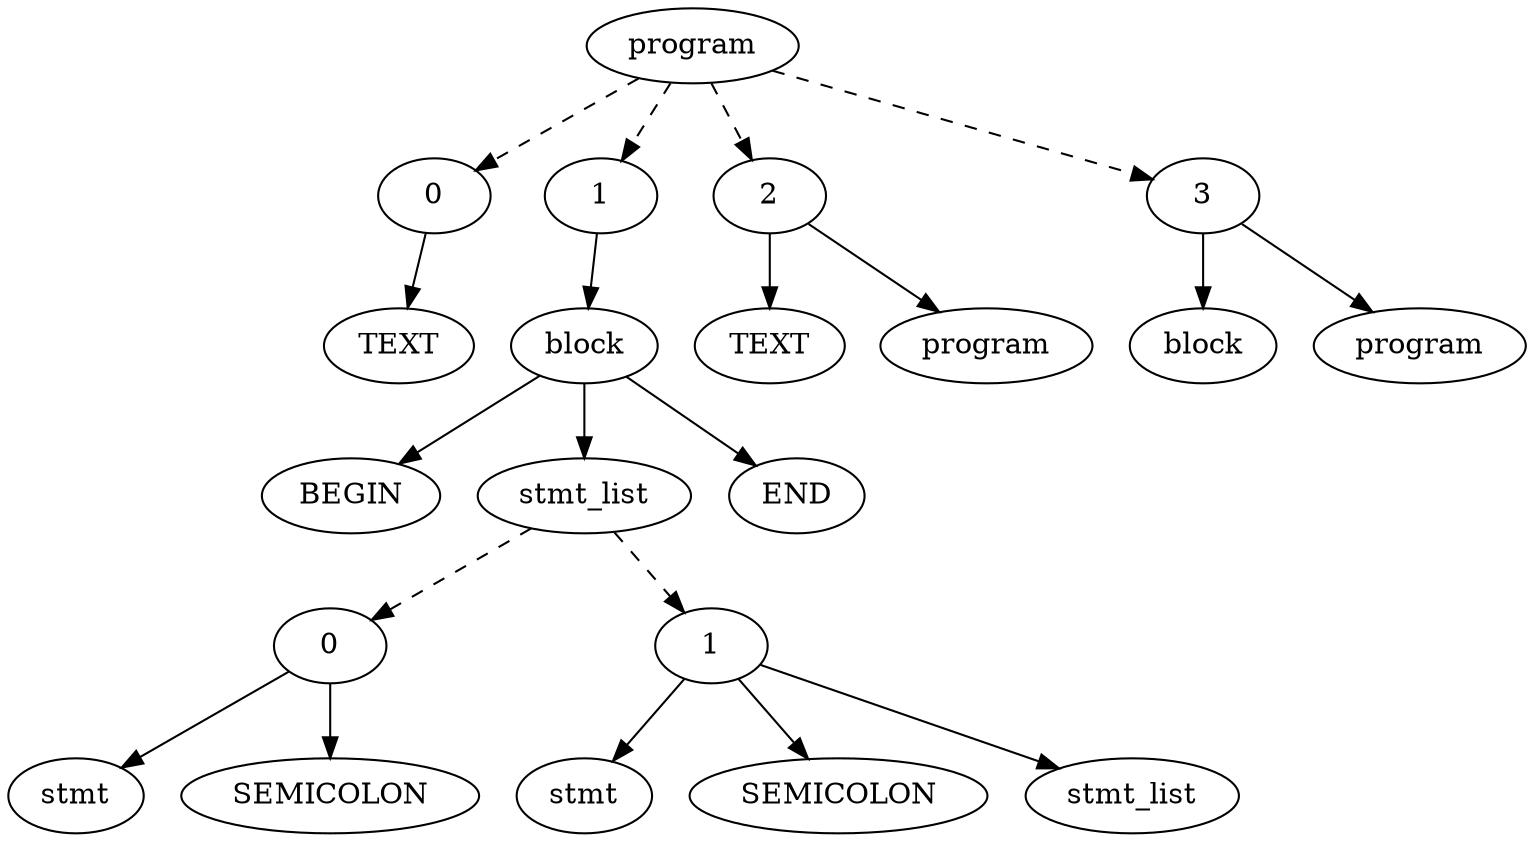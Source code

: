 digraph {
program;
program_o0 [label="0"];
program -> program_o0 [style=dashed];
TEXT;
program_o0 -> TEXT ;
program_o1 [label="1"];
program -> program_o1 [style=dashed];
block;
BEGIN;
block -> BEGIN ;
stmt_list;
stmt_list_o0 [label="0"];
stmt_list -> stmt_list_o0 [style=dashed];
stmt;
stmt_list_o0 -> stmt ;
SEMICOLON;
stmt_list_o0 -> SEMICOLON ;
stmt_list_o1 [label="1"];
stmt_list -> stmt_list_o1 [style=dashed];
stmt2 [label="stmt"];
stmt_list_o1 -> stmt2 ;
SEMICOLON2 [label="SEMICOLON"];
stmt_list_o1 -> SEMICOLON2 ;
stmt_list7 [label="stmt_list"];
stmt_list_o1 -> stmt_list7 ;
block -> stmt_list ;
END;
block -> END ;
program_o1 -> block ;
program_o2 [label="2"];
program -> program_o2 [style=dashed];
TEXT2 [label="TEXT"];
program_o2 -> TEXT2 ;
program2 [label="program"];
program_o2 -> program2 ;
program_o3 [label="3"];
program -> program_o3 [style=dashed];
block2 [label="block"];
program_o3 -> block2 ;
program3 [label="program"];
program_o3 -> program3 ;
}
